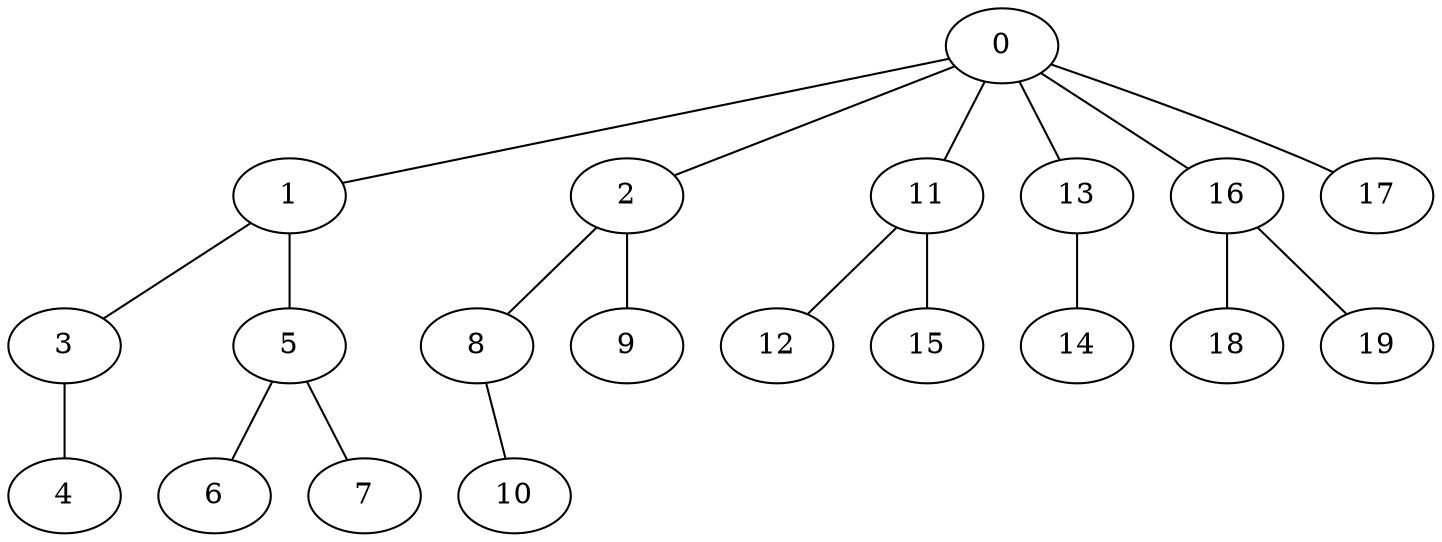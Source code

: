 graph Arbol {
	0 -- 1
	1 -- 3
	3 -- 4
	1 -- 5
	5 -- 6
	5 -- 7
	0 -- 2
	2 -- 8
	8 -- 10
	2 -- 9
	0 -- 11
	11 -- 12
	11 -- 15
	0 -- 13
	13 -- 14
	0 -- 16
	16 -- 18
	16 -- 19
	0 -- 17
}